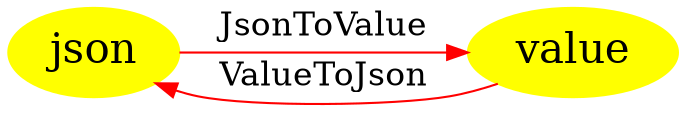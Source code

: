 digraph value {
    ranksep="0.5 equally";
    node [style=filled,shape=ellipse,fontsize="20",color=yellow];
    edge [fontsize="16",minlen=2,weight=9];

    json -> value[label="  JsonToValue  ",color="red",labeldistance=20];
    value -> json[label="  ValueToJson  ",color="red",labeldistance=20];
    {rank=same; value; json};
}
